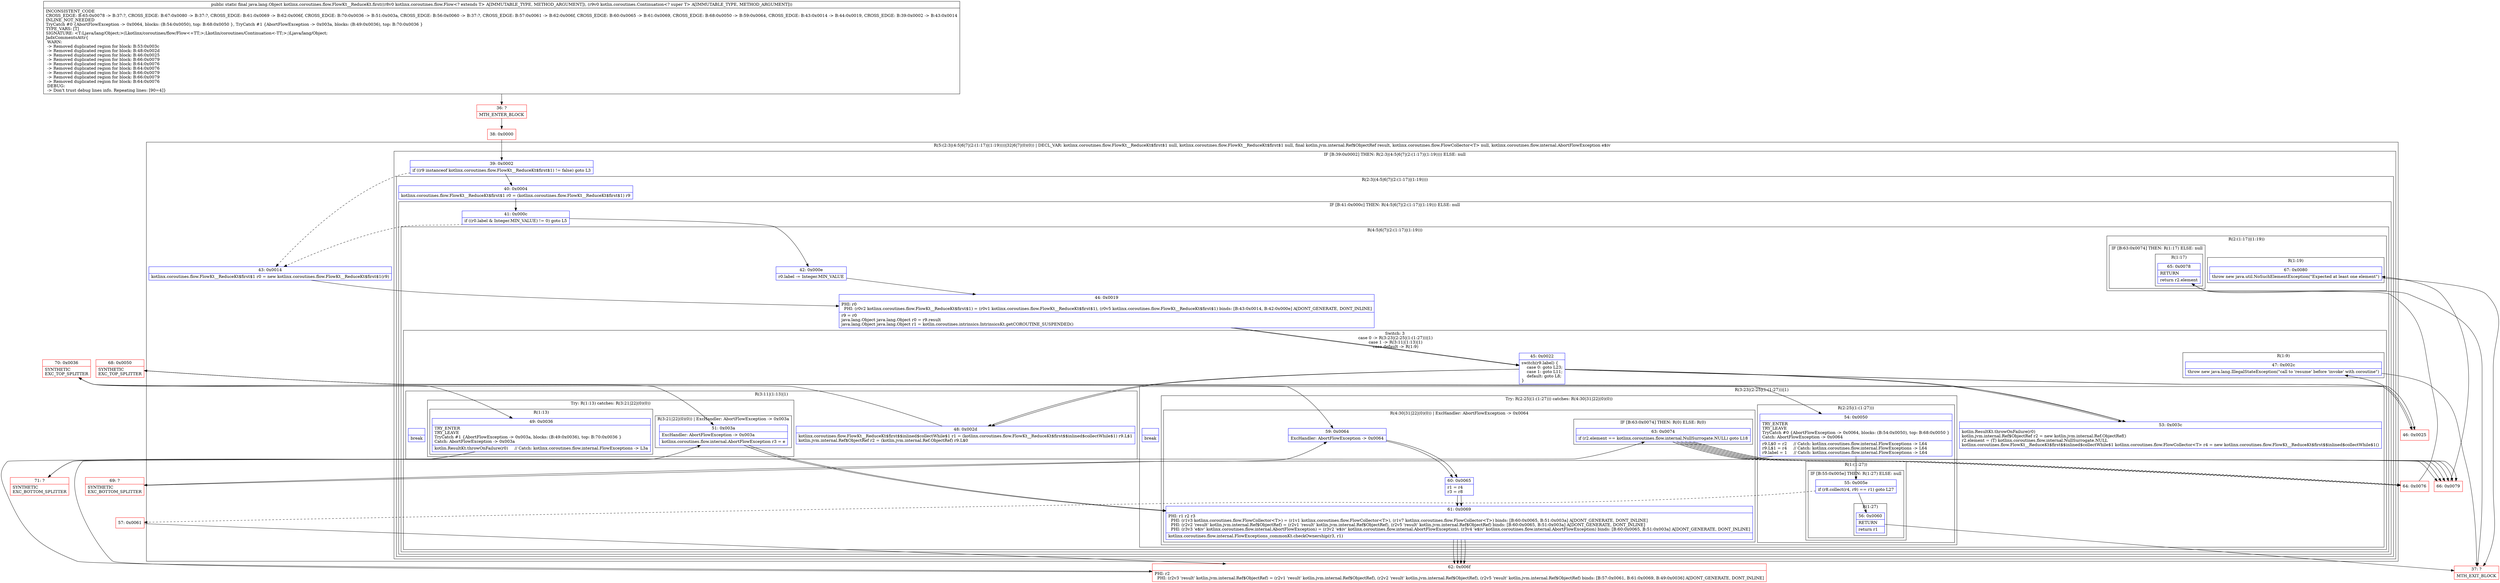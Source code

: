 digraph "CFG forkotlinx.coroutines.flow.FlowKt__ReduceKt.first(Lkotlinx\/coroutines\/flow\/Flow;Lkotlin\/coroutines\/Continuation;)Ljava\/lang\/Object;" {
subgraph cluster_Region_1566056945 {
label = "R(5:(2:3|(4:5|6|7|(2:(1:17)|(1:19))))|32|6|7|(0)(0)) | DECL_VAR: kotlinx.coroutines.flow.FlowKt__ReduceKt$first$1 null, kotlinx.coroutines.flow.FlowKt__ReduceKt$first$1 null, final kotlin.jvm.internal.Ref$ObjectRef result, kotlinx.coroutines.flow.FlowCollector\<T\> null, kotlinx.coroutines.flow.internal.AbortFlowException e$iv\l";
node [shape=record,color=blue];
subgraph cluster_IfRegion_804948954 {
label = "IF [B:39:0x0002] THEN: R(2:3|(4:5|6|7|(2:(1:17)|(1:19)))) ELSE: null";
node [shape=record,color=blue];
Node_39 [shape=record,label="{39\:\ 0x0002|if ((r9 instanceof kotlinx.coroutines.flow.FlowKt__ReduceKt$first$1) != false) goto L3\l}"];
subgraph cluster_Region_374445527 {
label = "R(2:3|(4:5|6|7|(2:(1:17)|(1:19))))";
node [shape=record,color=blue];
Node_40 [shape=record,label="{40\:\ 0x0004|kotlinx.coroutines.flow.FlowKt__ReduceKt$first$1 r0 = (kotlinx.coroutines.flow.FlowKt__ReduceKt$first$1) r9\l}"];
subgraph cluster_IfRegion_550682542 {
label = "IF [B:41:0x000c] THEN: R(4:5|6|7|(2:(1:17)|(1:19))) ELSE: null";
node [shape=record,color=blue];
Node_41 [shape=record,label="{41\:\ 0x000c|if ((r0.label & Integer.MIN_VALUE) != 0) goto L5\l}"];
subgraph cluster_Region_35746119 {
label = "R(4:5|6|7|(2:(1:17)|(1:19)))";
node [shape=record,color=blue];
Node_42 [shape=record,label="{42\:\ 0x000e|r0.label \-= Integer.MIN_VALUE\l}"];
Node_44 [shape=record,label="{44\:\ 0x0019|PHI: r0 \l  PHI: (r0v2 kotlinx.coroutines.flow.FlowKt__ReduceKt$first$1) = (r0v1 kotlinx.coroutines.flow.FlowKt__ReduceKt$first$1), (r0v5 kotlinx.coroutines.flow.FlowKt__ReduceKt$first$1) binds: [B:43:0x0014, B:42:0x000e] A[DONT_GENERATE, DONT_INLINE]\l|r9 = r0\ljava.lang.Object java.lang.Object r0 = r9.result\ljava.lang.Object java.lang.Object r1 = kotlin.coroutines.intrinsics.IntrinsicsKt.getCOROUTINE_SUSPENDED()\l}"];
subgraph cluster_SwitchRegion_218434302 {
label = "Switch: 3
 case 0 -> R(3:23|(2:25|(1:(1:27)))|1)
 case 1 -> R(3:11|(1:13)|1)
 case default -> R(1:9)";
node [shape=record,color=blue];
Node_45 [shape=record,label="{45\:\ 0x0022|switch(r9.label) \{\l    case 0: goto L23;\l    case 1: goto L11;\l    default: goto L8;\l\}\l}"];
subgraph cluster_Region_1098795463 {
label = "R(3:23|(2:25|(1:(1:27)))|1)";
node [shape=record,color=blue];
Node_53 [shape=record,label="{53\:\ 0x003c|kotlin.ResultKt.throwOnFailure(r0)\lkotlin.jvm.internal.Ref$ObjectRef r2 = new kotlin.jvm.internal.Ref.ObjectRef()\lr2.element = (T) kotlinx.coroutines.flow.internal.NullSurrogate.NULL\lkotlinx.coroutines.flow.FlowKt__ReduceKt$first$$inlined$collectWhile$1 kotlinx.coroutines.flow.FlowCollector\<T\> r4 = new kotlinx.coroutines.flow.FlowKt__ReduceKt$first$$inlined$collectWhile$1()\l}"];
subgraph cluster_TryCatchRegion_1269326810 {
label = "Try: R(2:25|(1:(1:27))) catches: R(4:30|31|22|(0)(0))";
node [shape=record,color=blue];
subgraph cluster_Region_290387206 {
label = "R(2:25|(1:(1:27)))";
node [shape=record,color=blue];
Node_54 [shape=record,label="{54\:\ 0x0050|TRY_ENTER\lTRY_LEAVE\lTryCatch #0 \{AbortFlowException \-\> 0x0064, blocks: (B:54:0x0050), top: B:68:0x0050 \}\lCatch: AbortFlowException \-\> 0x0064\l|r9.L$0 = r2     \/\/ Catch: kotlinx.coroutines.flow.internal.FlowExceptions \-\> L64\lr9.L$1 = r4     \/\/ Catch: kotlinx.coroutines.flow.internal.FlowExceptions \-\> L64\lr9.label = 1     \/\/ Catch: kotlinx.coroutines.flow.internal.FlowExceptions \-\> L64\l}"];
subgraph cluster_Region_678348647 {
label = "R(1:(1:27))";
node [shape=record,color=blue];
subgraph cluster_IfRegion_195765717 {
label = "IF [B:55:0x005e] THEN: R(1:27) ELSE: null";
node [shape=record,color=blue];
Node_55 [shape=record,label="{55\:\ 0x005e|if (r8.collect(r4, r9) == r1) goto L27\l}"];
subgraph cluster_Region_1608073693 {
label = "R(1:27)";
node [shape=record,color=blue];
Node_56 [shape=record,label="{56\:\ 0x0060|RETURN\l|return r1\l}"];
}
}
}
}
subgraph cluster_Region_193258875 {
label = "R(4:30|31|22|(0)(0)) | ExcHandler: AbortFlowException \-\> 0x0064\l";
node [shape=record,color=blue];
Node_59 [shape=record,label="{59\:\ 0x0064|ExcHandler: AbortFlowException \-\> 0x0064\l}"];
Node_60 [shape=record,label="{60\:\ 0x0065|r1 = r4\lr3 = r8\l}"];
Node_61 [shape=record,label="{61\:\ 0x0069|PHI: r1 r2 r3 \l  PHI: (r1v3 kotlinx.coroutines.flow.FlowCollector\<T\>) = (r1v1 kotlinx.coroutines.flow.FlowCollector\<T\>), (r1v7 kotlinx.coroutines.flow.FlowCollector\<T\>) binds: [B:60:0x0065, B:51:0x003a] A[DONT_GENERATE, DONT_INLINE]\l  PHI: (r2v2 'result' kotlin.jvm.internal.Ref$ObjectRef) = (r2v1 'result' kotlin.jvm.internal.Ref$ObjectRef), (r2v5 'result' kotlin.jvm.internal.Ref$ObjectRef) binds: [B:60:0x0065, B:51:0x003a] A[DONT_GENERATE, DONT_INLINE]\l  PHI: (r3v3 'e$iv' kotlinx.coroutines.flow.internal.AbortFlowException) = (r3v2 'e$iv' kotlinx.coroutines.flow.internal.AbortFlowException), (r3v4 'e$iv' kotlinx.coroutines.flow.internal.AbortFlowException) binds: [B:60:0x0065, B:51:0x003a] A[DONT_GENERATE, DONT_INLINE]\l|kotlinx.coroutines.flow.internal.FlowExceptions_commonKt.checkOwnership(r3, r1)\l}"];
subgraph cluster_IfRegion_1395731947 {
label = "IF [B:63:0x0074] THEN: R(0) ELSE: R(0)";
node [shape=record,color=blue];
Node_63 [shape=record,label="{63\:\ 0x0074|if (r2.element == kotlinx.coroutines.flow.internal.NullSurrogate.NULL) goto L18\l}"];
subgraph cluster_Region_1714145260 {
label = "R(0)";
node [shape=record,color=blue];
}
subgraph cluster_Region_1855311424 {
label = "R(0)";
node [shape=record,color=blue];
}
}
}
}
Node_InsnContainer_807299338 [shape=record,label="{|break\l}"];
}
subgraph cluster_Region_42583726 {
label = "R(3:11|(1:13)|1)";
node [shape=record,color=blue];
Node_48 [shape=record,label="{48\:\ 0x002d|kotlinx.coroutines.flow.FlowKt__ReduceKt$first$$inlined$collectWhile$1 r1 = (kotlinx.coroutines.flow.FlowKt__ReduceKt$first$$inlined$collectWhile$1) r9.L$1\lkotlin.jvm.internal.Ref$ObjectRef r2 = (kotlin.jvm.internal.Ref.ObjectRef) r9.L$0\l}"];
subgraph cluster_TryCatchRegion_1788499095 {
label = "Try: R(1:13) catches: R(3:21|22|(0)(0))";
node [shape=record,color=blue];
subgraph cluster_Region_329865648 {
label = "R(1:13)";
node [shape=record,color=blue];
Node_49 [shape=record,label="{49\:\ 0x0036|TRY_ENTER\lTRY_LEAVE\lTryCatch #1 \{AbortFlowException \-\> 0x003a, blocks: (B:49:0x0036), top: B:70:0x0036 \}\lCatch: AbortFlowException \-\> 0x003a\l|kotlin.ResultKt.throwOnFailure(r0)     \/\/ Catch: kotlinx.coroutines.flow.internal.FlowExceptions \-\> L3a\l}"];
}
subgraph cluster_Region_948413885 {
label = "R(3:21|22|(0)(0)) | ExcHandler: AbortFlowException \-\> 0x003a\l";
node [shape=record,color=blue];
Node_51 [shape=record,label="{51\:\ 0x003a|ExcHandler: AbortFlowException \-\> 0x003a\l|kotlinx.coroutines.flow.internal.AbortFlowException r3 = e\l}"];
Node_61 [shape=record,label="{61\:\ 0x0069|PHI: r1 r2 r3 \l  PHI: (r1v3 kotlinx.coroutines.flow.FlowCollector\<T\>) = (r1v1 kotlinx.coroutines.flow.FlowCollector\<T\>), (r1v7 kotlinx.coroutines.flow.FlowCollector\<T\>) binds: [B:60:0x0065, B:51:0x003a] A[DONT_GENERATE, DONT_INLINE]\l  PHI: (r2v2 'result' kotlin.jvm.internal.Ref$ObjectRef) = (r2v1 'result' kotlin.jvm.internal.Ref$ObjectRef), (r2v5 'result' kotlin.jvm.internal.Ref$ObjectRef) binds: [B:60:0x0065, B:51:0x003a] A[DONT_GENERATE, DONT_INLINE]\l  PHI: (r3v3 'e$iv' kotlinx.coroutines.flow.internal.AbortFlowException) = (r3v2 'e$iv' kotlinx.coroutines.flow.internal.AbortFlowException), (r3v4 'e$iv' kotlinx.coroutines.flow.internal.AbortFlowException) binds: [B:60:0x0065, B:51:0x003a] A[DONT_GENERATE, DONT_INLINE]\l|kotlinx.coroutines.flow.internal.FlowExceptions_commonKt.checkOwnership(r3, r1)\l}"];
subgraph cluster_IfRegion_1387719311 {
label = "IF [B:63:0x0074] THEN: R(0) ELSE: R(0)";
node [shape=record,color=blue];
Node_63 [shape=record,label="{63\:\ 0x0074|if (r2.element == kotlinx.coroutines.flow.internal.NullSurrogate.NULL) goto L18\l}"];
subgraph cluster_Region_311544151 {
label = "R(0)";
node [shape=record,color=blue];
}
subgraph cluster_Region_1367651382 {
label = "R(0)";
node [shape=record,color=blue];
}
}
}
}
Node_InsnContainer_1761770621 [shape=record,label="{|break\l}"];
}
subgraph cluster_Region_201654592 {
label = "R(1:9)";
node [shape=record,color=blue];
Node_47 [shape=record,label="{47\:\ 0x002c|throw new java.lang.IllegalStateException(\"call to 'resume' before 'invoke' with coroutine\")\l}"];
}
}
subgraph cluster_Region_281197286 {
label = "R(2:(1:17)|(1:19))";
node [shape=record,color=blue];
subgraph cluster_IfRegion_1679002060 {
label = "IF [B:63:0x0074] THEN: R(1:17) ELSE: null";
node [shape=record,color=blue];
Node_63 [shape=record,label="{63\:\ 0x0074|if (r2.element == kotlinx.coroutines.flow.internal.NullSurrogate.NULL) goto L18\l}"];
subgraph cluster_Region_512290983 {
label = "R(1:17)";
node [shape=record,color=blue];
Node_65 [shape=record,label="{65\:\ 0x0078|RETURN\l|return r2.element\l}"];
}
}
subgraph cluster_Region_975437111 {
label = "R(1:19)";
node [shape=record,color=blue];
Node_67 [shape=record,label="{67\:\ 0x0080|throw new java.util.NoSuchElementException(\"Expected at least one element\")\l}"];
}
}
}
}
}
}
Node_43 [shape=record,label="{43\:\ 0x0014|kotlinx.coroutines.flow.FlowKt__ReduceKt$first$1 r0 = new kotlinx.coroutines.flow.FlowKt__ReduceKt$first$1(r9)\l}"];
Node_44 [shape=record,label="{44\:\ 0x0019|PHI: r0 \l  PHI: (r0v2 kotlinx.coroutines.flow.FlowKt__ReduceKt$first$1) = (r0v1 kotlinx.coroutines.flow.FlowKt__ReduceKt$first$1), (r0v5 kotlinx.coroutines.flow.FlowKt__ReduceKt$first$1) binds: [B:43:0x0014, B:42:0x000e] A[DONT_GENERATE, DONT_INLINE]\l|r9 = r0\ljava.lang.Object java.lang.Object r0 = r9.result\ljava.lang.Object java.lang.Object r1 = kotlin.coroutines.intrinsics.IntrinsicsKt.getCOROUTINE_SUSPENDED()\l}"];
subgraph cluster_SwitchRegion_670990075 {
label = "Switch: 0";
node [shape=record,color=blue];
Node_45 [shape=record,label="{45\:\ 0x0022|switch(r9.label) \{\l    case 0: goto L23;\l    case 1: goto L11;\l    default: goto L8;\l\}\l}"];
}
subgraph cluster_IfRegion_1068725535 {
label = "IF [B:63:0x0074] THEN: R(0) ELSE: R(0)";
node [shape=record,color=blue];
Node_63 [shape=record,label="{63\:\ 0x0074|if (r2.element == kotlinx.coroutines.flow.internal.NullSurrogate.NULL) goto L18\l}"];
subgraph cluster_Region_1192675020 {
label = "R(0)";
node [shape=record,color=blue];
}
subgraph cluster_Region_507648833 {
label = "R(0)";
node [shape=record,color=blue];
}
}
}
subgraph cluster_Region_948413885 {
label = "R(3:21|22|(0)(0)) | ExcHandler: AbortFlowException \-\> 0x003a\l";
node [shape=record,color=blue];
Node_51 [shape=record,label="{51\:\ 0x003a|ExcHandler: AbortFlowException \-\> 0x003a\l|kotlinx.coroutines.flow.internal.AbortFlowException r3 = e\l}"];
Node_61 [shape=record,label="{61\:\ 0x0069|PHI: r1 r2 r3 \l  PHI: (r1v3 kotlinx.coroutines.flow.FlowCollector\<T\>) = (r1v1 kotlinx.coroutines.flow.FlowCollector\<T\>), (r1v7 kotlinx.coroutines.flow.FlowCollector\<T\>) binds: [B:60:0x0065, B:51:0x003a] A[DONT_GENERATE, DONT_INLINE]\l  PHI: (r2v2 'result' kotlin.jvm.internal.Ref$ObjectRef) = (r2v1 'result' kotlin.jvm.internal.Ref$ObjectRef), (r2v5 'result' kotlin.jvm.internal.Ref$ObjectRef) binds: [B:60:0x0065, B:51:0x003a] A[DONT_GENERATE, DONT_INLINE]\l  PHI: (r3v3 'e$iv' kotlinx.coroutines.flow.internal.AbortFlowException) = (r3v2 'e$iv' kotlinx.coroutines.flow.internal.AbortFlowException), (r3v4 'e$iv' kotlinx.coroutines.flow.internal.AbortFlowException) binds: [B:60:0x0065, B:51:0x003a] A[DONT_GENERATE, DONT_INLINE]\l|kotlinx.coroutines.flow.internal.FlowExceptions_commonKt.checkOwnership(r3, r1)\l}"];
subgraph cluster_IfRegion_1387719311 {
label = "IF [B:63:0x0074] THEN: R(0) ELSE: R(0)";
node [shape=record,color=blue];
Node_63 [shape=record,label="{63\:\ 0x0074|if (r2.element == kotlinx.coroutines.flow.internal.NullSurrogate.NULL) goto L18\l}"];
subgraph cluster_Region_311544151 {
label = "R(0)";
node [shape=record,color=blue];
}
subgraph cluster_Region_1367651382 {
label = "R(0)";
node [shape=record,color=blue];
}
}
}
subgraph cluster_Region_193258875 {
label = "R(4:30|31|22|(0)(0)) | ExcHandler: AbortFlowException \-\> 0x0064\l";
node [shape=record,color=blue];
Node_59 [shape=record,label="{59\:\ 0x0064|ExcHandler: AbortFlowException \-\> 0x0064\l}"];
Node_60 [shape=record,label="{60\:\ 0x0065|r1 = r4\lr3 = r8\l}"];
Node_61 [shape=record,label="{61\:\ 0x0069|PHI: r1 r2 r3 \l  PHI: (r1v3 kotlinx.coroutines.flow.FlowCollector\<T\>) = (r1v1 kotlinx.coroutines.flow.FlowCollector\<T\>), (r1v7 kotlinx.coroutines.flow.FlowCollector\<T\>) binds: [B:60:0x0065, B:51:0x003a] A[DONT_GENERATE, DONT_INLINE]\l  PHI: (r2v2 'result' kotlin.jvm.internal.Ref$ObjectRef) = (r2v1 'result' kotlin.jvm.internal.Ref$ObjectRef), (r2v5 'result' kotlin.jvm.internal.Ref$ObjectRef) binds: [B:60:0x0065, B:51:0x003a] A[DONT_GENERATE, DONT_INLINE]\l  PHI: (r3v3 'e$iv' kotlinx.coroutines.flow.internal.AbortFlowException) = (r3v2 'e$iv' kotlinx.coroutines.flow.internal.AbortFlowException), (r3v4 'e$iv' kotlinx.coroutines.flow.internal.AbortFlowException) binds: [B:60:0x0065, B:51:0x003a] A[DONT_GENERATE, DONT_INLINE]\l|kotlinx.coroutines.flow.internal.FlowExceptions_commonKt.checkOwnership(r3, r1)\l}"];
subgraph cluster_IfRegion_1395731947 {
label = "IF [B:63:0x0074] THEN: R(0) ELSE: R(0)";
node [shape=record,color=blue];
Node_63 [shape=record,label="{63\:\ 0x0074|if (r2.element == kotlinx.coroutines.flow.internal.NullSurrogate.NULL) goto L18\l}"];
subgraph cluster_Region_1714145260 {
label = "R(0)";
node [shape=record,color=blue];
}
subgraph cluster_Region_1855311424 {
label = "R(0)";
node [shape=record,color=blue];
}
}
}
Node_36 [shape=record,color=red,label="{36\:\ ?|MTH_ENTER_BLOCK\l}"];
Node_38 [shape=record,color=red,label="{38\:\ 0x0000}"];
Node_46 [shape=record,color=red,label="{46\:\ 0x0025}"];
Node_37 [shape=record,color=red,label="{37\:\ ?|MTH_EXIT_BLOCK\l}"];
Node_70 [shape=record,color=red,label="{70\:\ 0x0036|SYNTHETIC\lEXC_TOP_SPLITTER\l}"];
Node_62 [shape=record,color=red,label="{62\:\ 0x006f|PHI: r2 \l  PHI: (r2v3 'result' kotlin.jvm.internal.Ref$ObjectRef) = (r2v1 'result' kotlin.jvm.internal.Ref$ObjectRef), (r2v2 'result' kotlin.jvm.internal.Ref$ObjectRef), (r2v5 'result' kotlin.jvm.internal.Ref$ObjectRef) binds: [B:57:0x0061, B:61:0x0069, B:49:0x0036] A[DONT_GENERATE, DONT_INLINE]\l}"];
Node_64 [shape=record,color=red,label="{64\:\ 0x0076}"];
Node_66 [shape=record,color=red,label="{66\:\ 0x0079}"];
Node_71 [shape=record,color=red,label="{71\:\ ?|SYNTHETIC\lEXC_BOTTOM_SPLITTER\l}"];
Node_68 [shape=record,color=red,label="{68\:\ 0x0050|SYNTHETIC\lEXC_TOP_SPLITTER\l}"];
Node_57 [shape=record,color=red,label="{57\:\ 0x0061}"];
Node_69 [shape=record,color=red,label="{69\:\ ?|SYNTHETIC\lEXC_BOTTOM_SPLITTER\l}"];
MethodNode[shape=record,label="{public static final java.lang.Object kotlinx.coroutines.flow.FlowKt__ReduceKt.first((r8v0 kotlinx.coroutines.flow.Flow\<? extends T\> A[IMMUTABLE_TYPE, METHOD_ARGUMENT]), (r9v0 kotlin.coroutines.Continuation\<? super T\> A[IMMUTABLE_TYPE, METHOD_ARGUMENT]))  | INCONSISTENT_CODE\lCROSS_EDGE: B:65:0x0078 \-\> B:37:?, CROSS_EDGE: B:67:0x0080 \-\> B:37:?, CROSS_EDGE: B:61:0x0069 \-\> B:62:0x006f, CROSS_EDGE: B:70:0x0036 \-\> B:51:0x003a, CROSS_EDGE: B:56:0x0060 \-\> B:37:?, CROSS_EDGE: B:57:0x0061 \-\> B:62:0x006f, CROSS_EDGE: B:60:0x0065 \-\> B:61:0x0069, CROSS_EDGE: B:68:0x0050 \-\> B:59:0x0064, CROSS_EDGE: B:43:0x0014 \-\> B:44:0x0019, CROSS_EDGE: B:39:0x0002 \-\> B:43:0x0014\lINLINE_NOT_NEEDED\lTryCatch #0 \{AbortFlowException \-\> 0x0064, blocks: (B:54:0x0050), top: B:68:0x0050 \}, TryCatch #1 \{AbortFlowException \-\> 0x003a, blocks: (B:49:0x0036), top: B:70:0x0036 \}\lTYPE_VARS: [T]\lSIGNATURE: \<T:Ljava\/lang\/Object;\>(Lkotlinx\/coroutines\/flow\/Flow\<+TT;\>;Lkotlin\/coroutines\/Continuation\<\-TT;\>;)Ljava\/lang\/Object;\lJadxCommentsAttr\{\l WARN: \l \-\> Removed duplicated region for block: B:53:0x003c \l \-\> Removed duplicated region for block: B:48:0x002d \l \-\> Removed duplicated region for block: B:46:0x0025 \l \-\> Removed duplicated region for block: B:66:0x0079 \l \-\> Removed duplicated region for block: B:64:0x0076 \l \-\> Removed duplicated region for block: B:64:0x0076 \l \-\> Removed duplicated region for block: B:66:0x0079 \l \-\> Removed duplicated region for block: B:66:0x0079 \l \-\> Removed duplicated region for block: B:64:0x0076 \l DEBUG: \l \-\> Don't trust debug lines info. Repeating lines: [90=4]\}\l}"];
MethodNode -> Node_36;Node_39 -> Node_40;
Node_39 -> Node_43[style=dashed];
Node_40 -> Node_41;
Node_41 -> Node_42;
Node_41 -> Node_43[style=dashed];
Node_42 -> Node_44;
Node_44 -> Node_45;
Node_45 -> Node_46;
Node_45 -> Node_48;
Node_45 -> Node_53;
Node_53 -> Node_68;
Node_54 -> Node_55;
Node_54 -> Node_69;
Node_55 -> Node_56;
Node_55 -> Node_57[style=dashed];
Node_56 -> Node_37;
Node_59 -> Node_60;
Node_60 -> Node_61;
Node_61 -> Node_62;
Node_63 -> Node_64[style=dashed];
Node_63 -> Node_66;
Node_48 -> Node_70;
Node_49 -> Node_62;
Node_49 -> Node_71;
Node_51 -> Node_61;
Node_61 -> Node_62;
Node_63 -> Node_64[style=dashed];
Node_63 -> Node_66;
Node_47 -> Node_37;
Node_63 -> Node_64[style=dashed];
Node_63 -> Node_66;
Node_65 -> Node_37;
Node_67 -> Node_37;
Node_43 -> Node_44;
Node_44 -> Node_45;
Node_45 -> Node_46;
Node_45 -> Node_48;
Node_45 -> Node_53;
Node_63 -> Node_64[style=dashed];
Node_63 -> Node_66;
Node_51 -> Node_61;
Node_61 -> Node_62;
Node_63 -> Node_64[style=dashed];
Node_63 -> Node_66;
Node_59 -> Node_60;
Node_60 -> Node_61;
Node_61 -> Node_62;
Node_63 -> Node_64[style=dashed];
Node_63 -> Node_66;
Node_36 -> Node_38;
Node_38 -> Node_39;
Node_46 -> Node_47;
Node_70 -> Node_49;
Node_70 -> Node_51;
Node_62 -> Node_63;
Node_64 -> Node_65;
Node_66 -> Node_67;
Node_71 -> Node_51;
Node_68 -> Node_54;
Node_68 -> Node_59;
Node_57 -> Node_62;
Node_69 -> Node_59;
}

